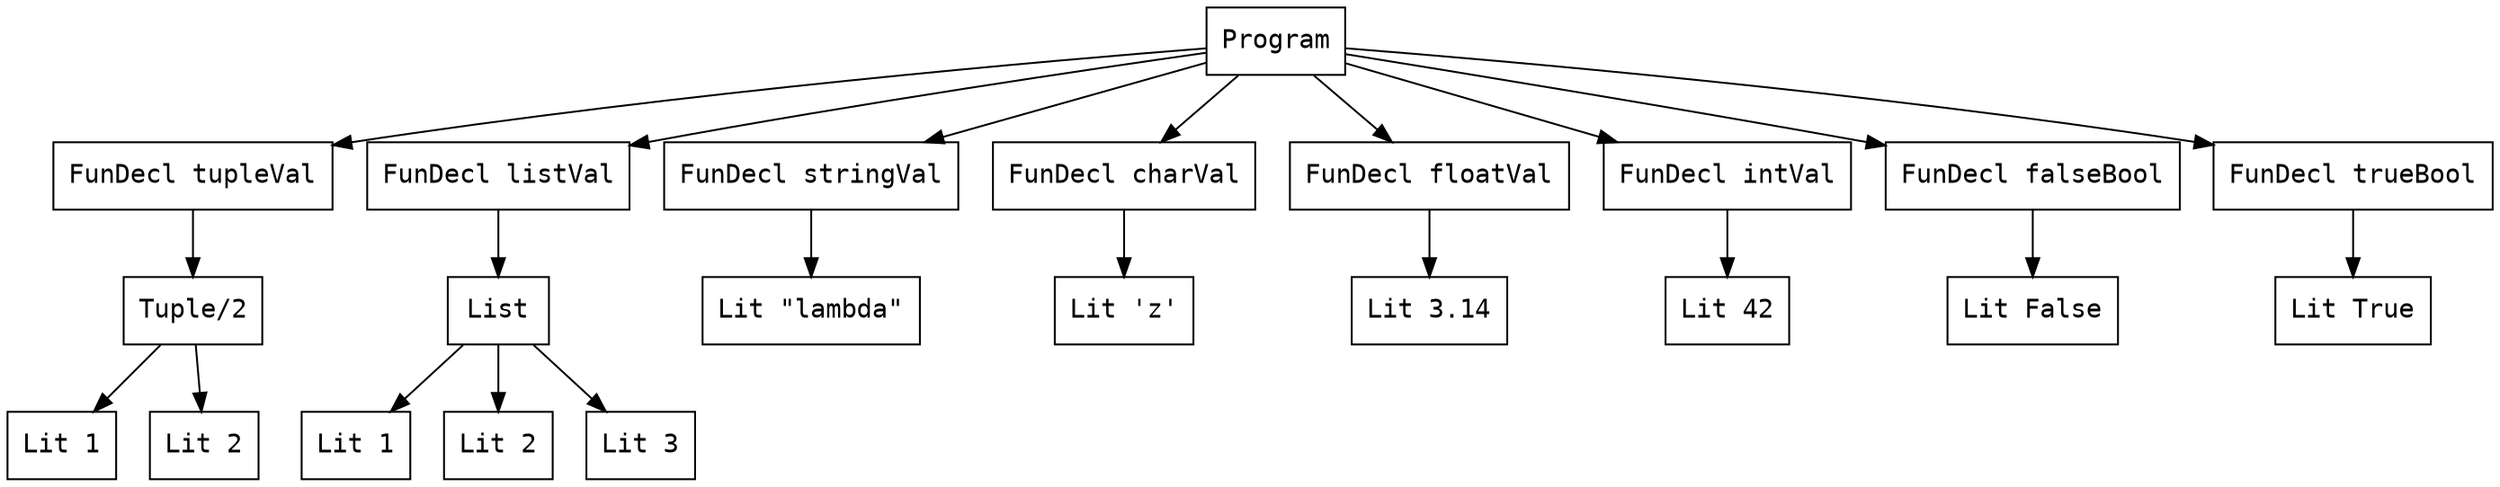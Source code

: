 digraph AST {
  rankdir=TB;
  node [shape=box,fontname="monospace"];
  0 [shape=box,label="Program"];
  1 [shape=box,label="FunDecl tupleVal"];
  2 [shape=box,label="Tuple/2"];
  3 [shape=box,label="Lit 1"];
  2 -> 3;
  4 [shape=box,label="Lit 2"];
  2 -> 4;
  1 -> 2;
  0 -> 1;
  5 [shape=box,label="FunDecl listVal"];
  6 [shape=box,label="List"];
  7 [shape=box,label="Lit 1"];
  6 -> 7;
  8 [shape=box,label="Lit 2"];
  6 -> 8;
  9 [shape=box,label="Lit 3"];
  6 -> 9;
  5 -> 6;
  0 -> 5;
  10 [shape=box,label="FunDecl stringVal"];
  11 [shape=box,label="Lit \"lambda\""];
  10 -> 11;
  0 -> 10;
  12 [shape=box,label="FunDecl charVal"];
  13 [shape=box,label="Lit 'z'"];
  12 -> 13;
  0 -> 12;
  14 [shape=box,label="FunDecl floatVal"];
  15 [shape=box,label="Lit 3.14"];
  14 -> 15;
  0 -> 14;
  16 [shape=box,label="FunDecl intVal"];
  17 [shape=box,label="Lit 42"];
  16 -> 17;
  0 -> 16;
  18 [shape=box,label="FunDecl falseBool"];
  19 [shape=box,label="Lit False"];
  18 -> 19;
  0 -> 18;
  20 [shape=box,label="FunDecl trueBool"];
  21 [shape=box,label="Lit True"];
  20 -> 21;
  0 -> 20;
}
